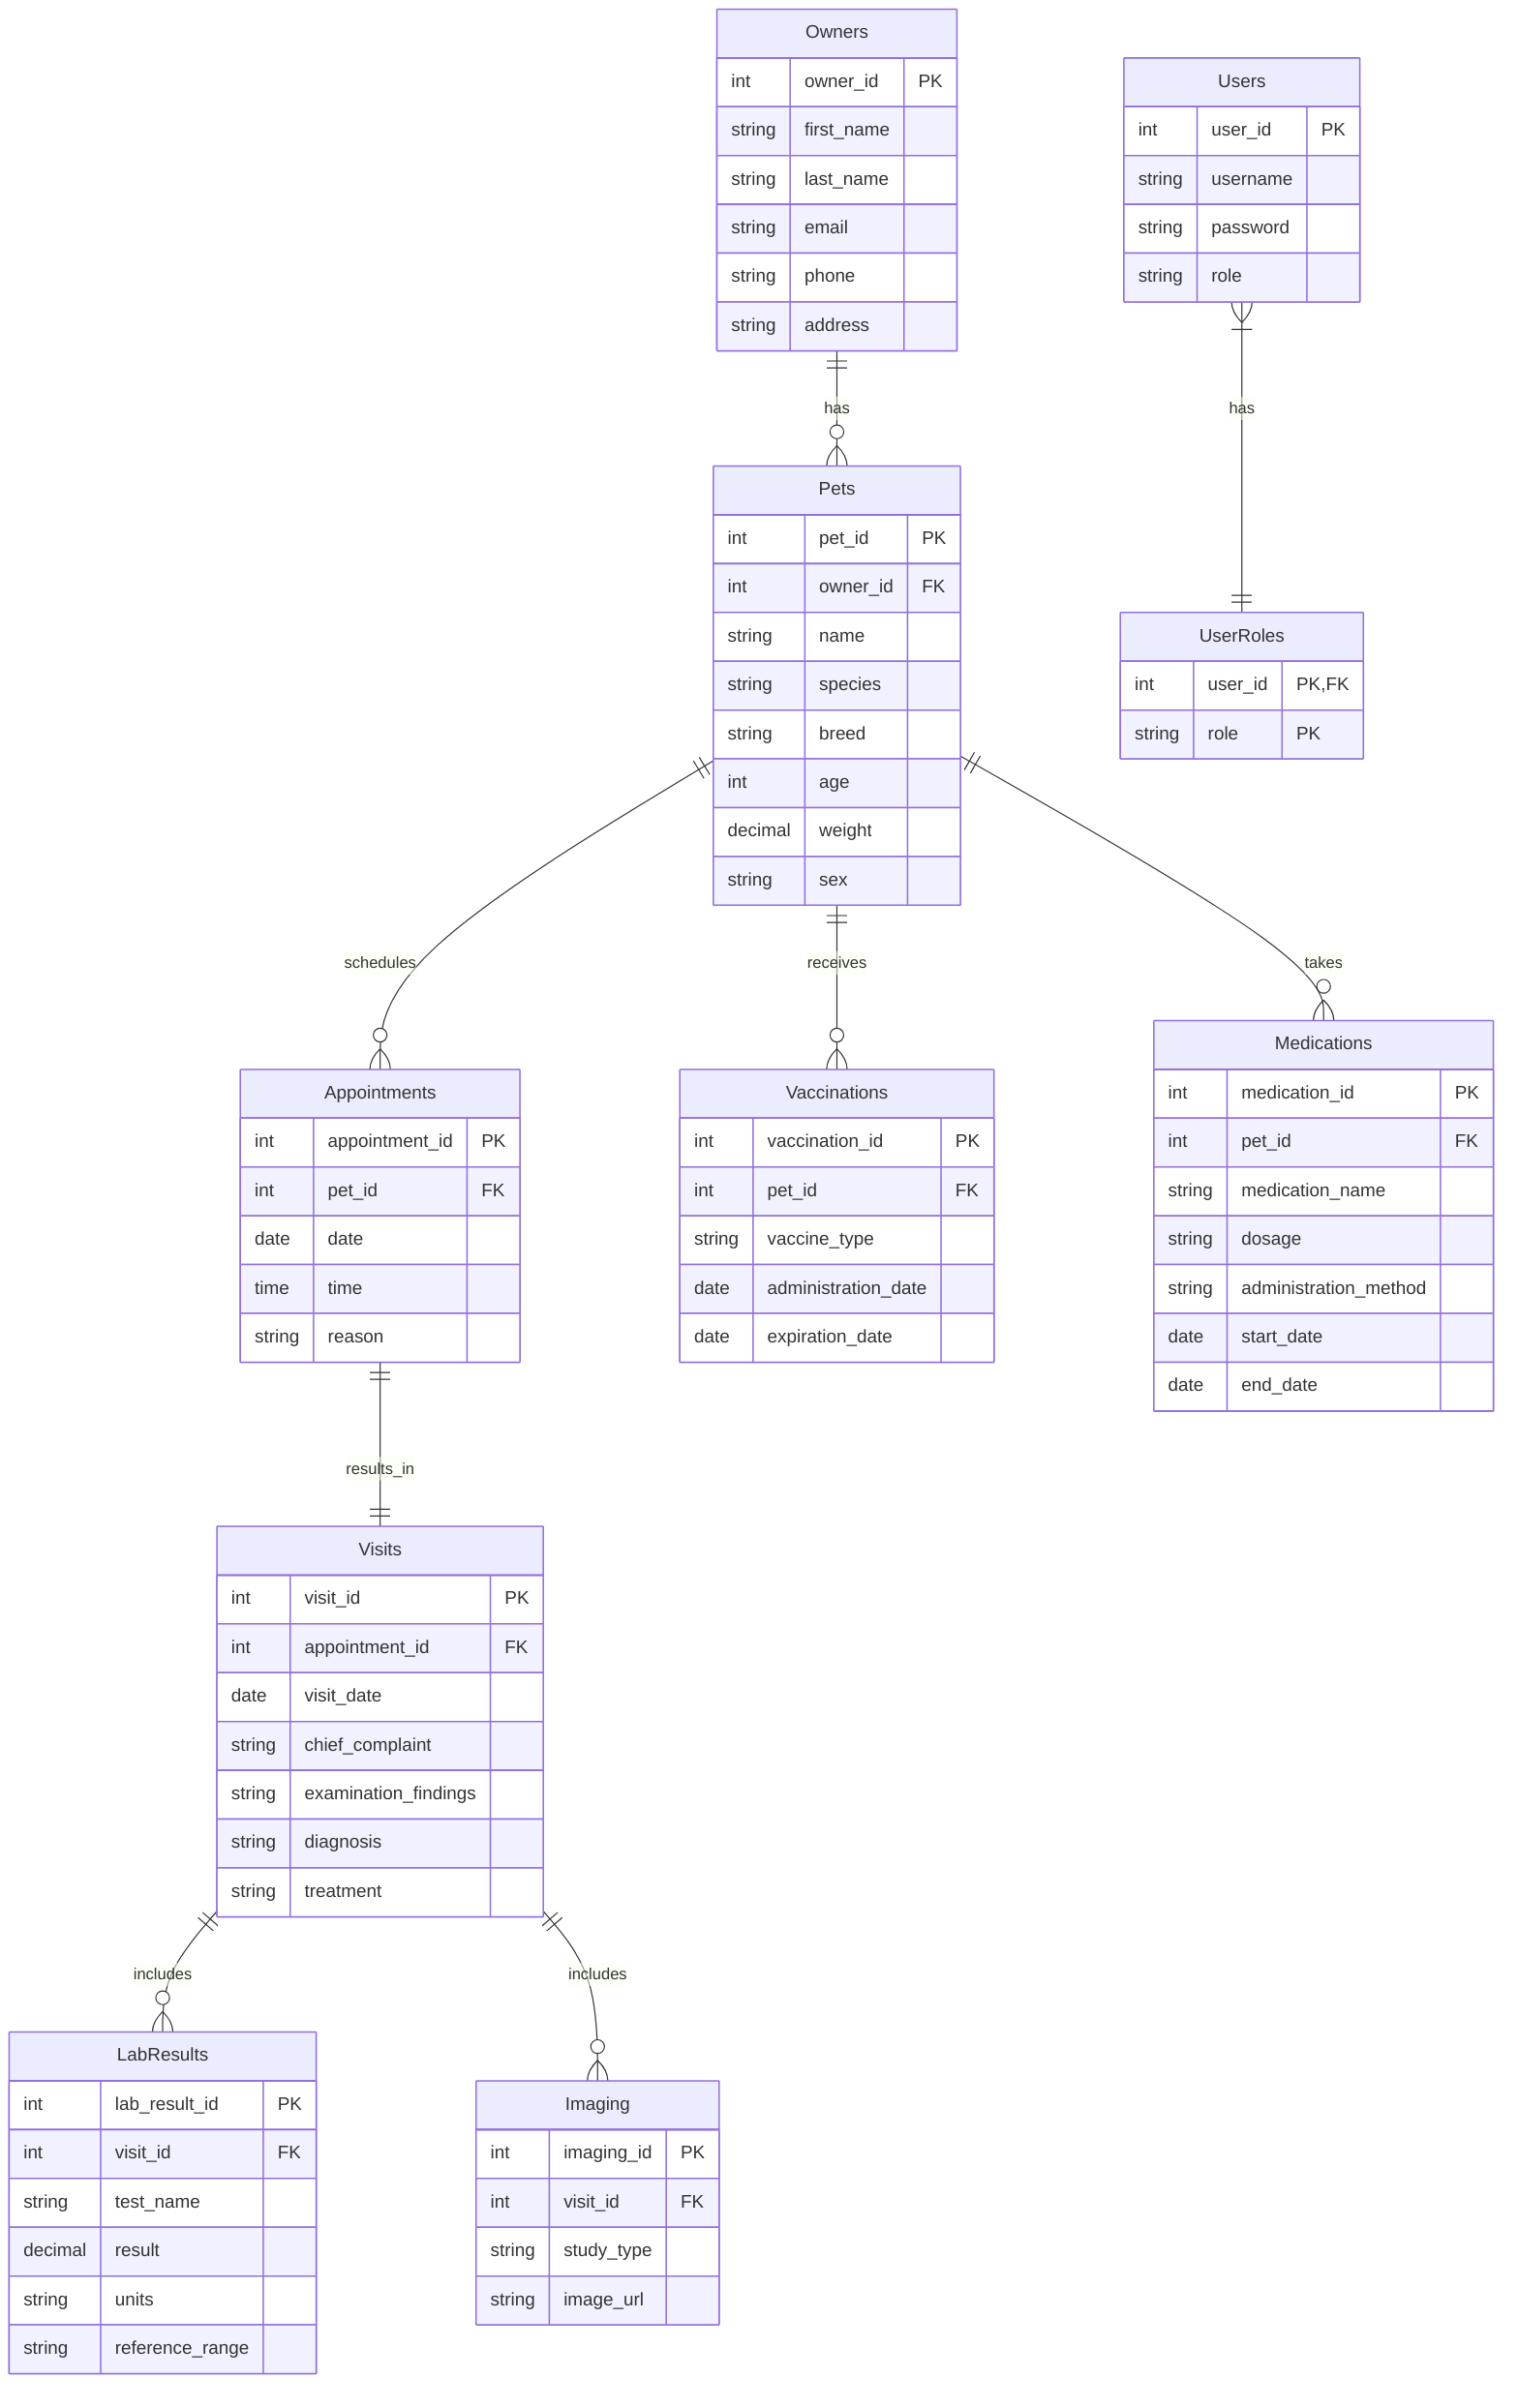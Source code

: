 erDiagram
    Owners ||--o{ Pets : has
    Pets ||--o{ Appointments : schedules
    Pets ||--o{ Vaccinations : receives
    Pets ||--o{ Medications : takes
    Appointments ||--|| Visits : results_in
    Visits ||--o{ LabResults : includes
    Visits ||--o{ Imaging : includes
    Users }|--|| UserRoles : has

    Owners {
        int owner_id PK
        string first_name
        string last_name
        string email
        string phone
        string address
    }

    Pets {
        int pet_id PK
        int owner_id FK
        string name
        string species
        string breed
        int age
        decimal weight
        string sex
    }

    Appointments {
        int appointment_id PK
        int pet_id FK
        date date
        time time
        string reason
    }

    Vaccinations {
        int vaccination_id PK
        int pet_id FK
        string vaccine_type
        date administration_date
        date expiration_date
    }

    Medications {
        int medication_id PK
        int pet_id FK
        string medication_name
        string dosage
        string administration_method
        date start_date
        date end_date
    }

    Visits {
        int visit_id PK
        int appointment_id FK
        date visit_date
        string chief_complaint
        string examination_findings
        string diagnosis
        string treatment
    }

    LabResults {
        int lab_result_id PK
        int visit_id FK
        string test_name
        decimal result
        string units
        string reference_range
    }

    Imaging {
        int imaging_id PK
        int visit_id FK
        string study_type
        string image_url
    }

    Users {
        int user_id PK
        string username
        string password
        string role
    }

    UserRoles {
        int user_id PK,FK
        string role PK
    }